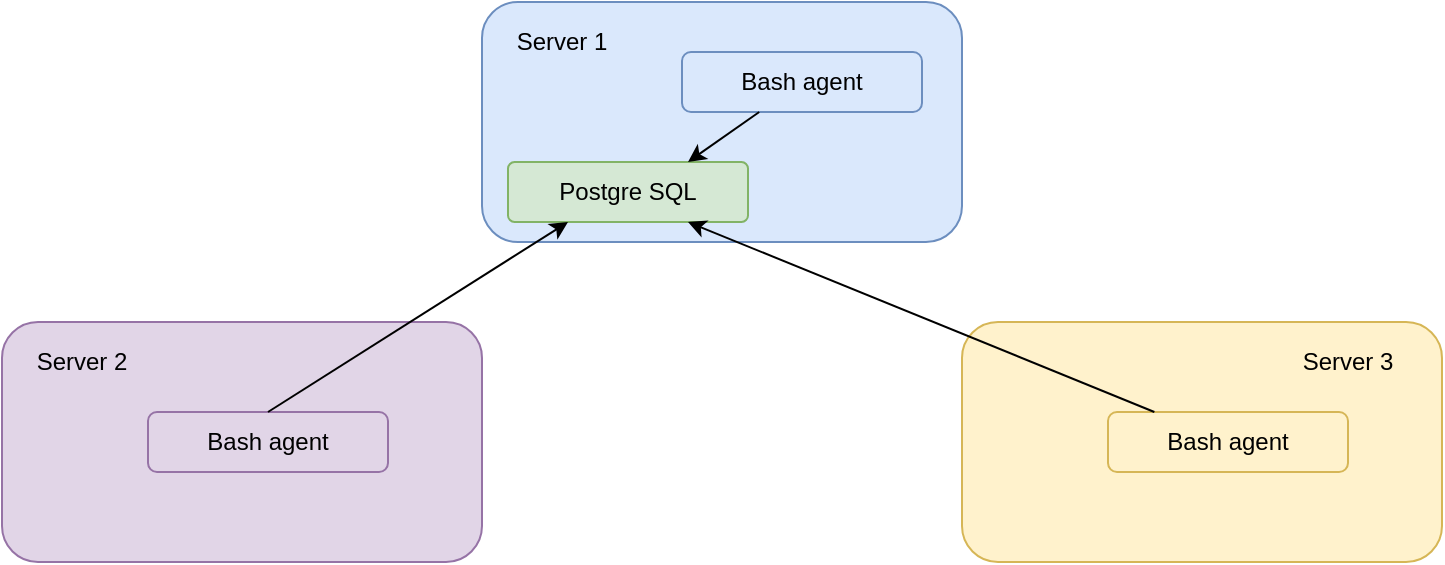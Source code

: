 <mxfile version="10.8.0" type="github"><diagram id="O65CdQjj66lskMZWYPc3" name="Page-1"><mxGraphModel dx="1010" dy="533" grid="1" gridSize="10" guides="1" tooltips="1" connect="1" arrows="1" fold="1" page="1" pageScale="1" pageWidth="827" pageHeight="1169" math="0" shadow="0"><root><mxCell id="0"/><mxCell id="1" parent="0"/><mxCell id="h9jbnmGVtv7gQ48QW7xU-1" value="" style="rounded=1;whiteSpace=wrap;html=1;fillColor=#dae8fc;strokeColor=#6c8ebf;" vertex="1" parent="1"><mxGeometry x="280" y="40" width="240" height="120" as="geometry"/></mxCell><mxCell id="h9jbnmGVtv7gQ48QW7xU-2" value="Server 1" style="text;html=1;strokeColor=none;fillColor=none;align=center;verticalAlign=middle;whiteSpace=wrap;rounded=0;" vertex="1" parent="1"><mxGeometry x="290" y="50" width="60" height="20" as="geometry"/></mxCell><mxCell id="h9jbnmGVtv7gQ48QW7xU-3" value="Bash agent" style="rounded=1;whiteSpace=wrap;html=1;fillColor=#dae8fc;strokeColor=#6c8ebf;" vertex="1" parent="1"><mxGeometry x="380" y="65" width="120" height="30" as="geometry"/></mxCell><mxCell id="h9jbnmGVtv7gQ48QW7xU-4" value="" style="rounded=1;whiteSpace=wrap;html=1;fillColor=#e1d5e7;strokeColor=#9673a6;" vertex="1" parent="1"><mxGeometry x="40" y="200" width="240" height="120" as="geometry"/></mxCell><mxCell id="h9jbnmGVtv7gQ48QW7xU-5" value="Server 2" style="text;html=1;strokeColor=none;fillColor=none;align=center;verticalAlign=middle;whiteSpace=wrap;rounded=0;" vertex="1" parent="1"><mxGeometry x="50" y="210" width="60" height="20" as="geometry"/></mxCell><mxCell id="h9jbnmGVtv7gQ48QW7xU-6" value="Bash agent" style="rounded=1;whiteSpace=wrap;html=1;fillColor=#e1d5e7;strokeColor=#9673a6;" vertex="1" parent="1"><mxGeometry x="113" y="245" width="120" height="30" as="geometry"/></mxCell><mxCell id="h9jbnmGVtv7gQ48QW7xU-7" value="" style="rounded=1;whiteSpace=wrap;html=1;fillColor=#fff2cc;strokeColor=#d6b656;" vertex="1" parent="1"><mxGeometry x="520" y="200" width="240" height="120" as="geometry"/></mxCell><mxCell id="h9jbnmGVtv7gQ48QW7xU-8" value="Server 3" style="text;html=1;strokeColor=none;fillColor=none;align=center;verticalAlign=middle;whiteSpace=wrap;rounded=0;" vertex="1" parent="1"><mxGeometry x="683" y="210" width="60" height="20" as="geometry"/></mxCell><mxCell id="h9jbnmGVtv7gQ48QW7xU-9" value="Bash agent" style="rounded=1;whiteSpace=wrap;html=1;fillColor=#fff2cc;strokeColor=#d6b656;" vertex="1" parent="1"><mxGeometry x="593" y="245" width="120" height="30" as="geometry"/></mxCell><mxCell id="h9jbnmGVtv7gQ48QW7xU-10" value="Postgre SQL" style="rounded=1;whiteSpace=wrap;html=1;arcSize=11;fillColor=#d5e8d4;strokeColor=#82b366;" vertex="1" parent="1"><mxGeometry x="293" y="120" width="120" height="30" as="geometry"/></mxCell><mxCell id="h9jbnmGVtv7gQ48QW7xU-11" value="" style="endArrow=classic;html=1;entryX=0.25;entryY=1;entryDx=0;entryDy=0;exitX=0.5;exitY=0;exitDx=0;exitDy=0;" edge="1" parent="1" source="h9jbnmGVtv7gQ48QW7xU-6" target="h9jbnmGVtv7gQ48QW7xU-10"><mxGeometry width="50" height="50" relative="1" as="geometry"><mxPoint x="40" y="470" as="sourcePoint"/><mxPoint x="90" y="420" as="targetPoint"/></mxGeometry></mxCell><mxCell id="h9jbnmGVtv7gQ48QW7xU-12" value="" style="endArrow=classic;html=1;entryX=0.75;entryY=1;entryDx=0;entryDy=0;" edge="1" parent="1" source="h9jbnmGVtv7gQ48QW7xU-9" target="h9jbnmGVtv7gQ48QW7xU-10"><mxGeometry width="50" height="50" relative="1" as="geometry"><mxPoint x="40" y="470" as="sourcePoint"/><mxPoint x="90" y="420" as="targetPoint"/></mxGeometry></mxCell><mxCell id="h9jbnmGVtv7gQ48QW7xU-13" value="" style="endArrow=classic;html=1;entryX=0.75;entryY=0;entryDx=0;entryDy=0;" edge="1" parent="1" source="h9jbnmGVtv7gQ48QW7xU-3" target="h9jbnmGVtv7gQ48QW7xU-10"><mxGeometry width="50" height="50" relative="1" as="geometry"><mxPoint x="40" y="470" as="sourcePoint"/><mxPoint x="90" y="420" as="targetPoint"/></mxGeometry></mxCell></root></mxGraphModel></diagram></mxfile>